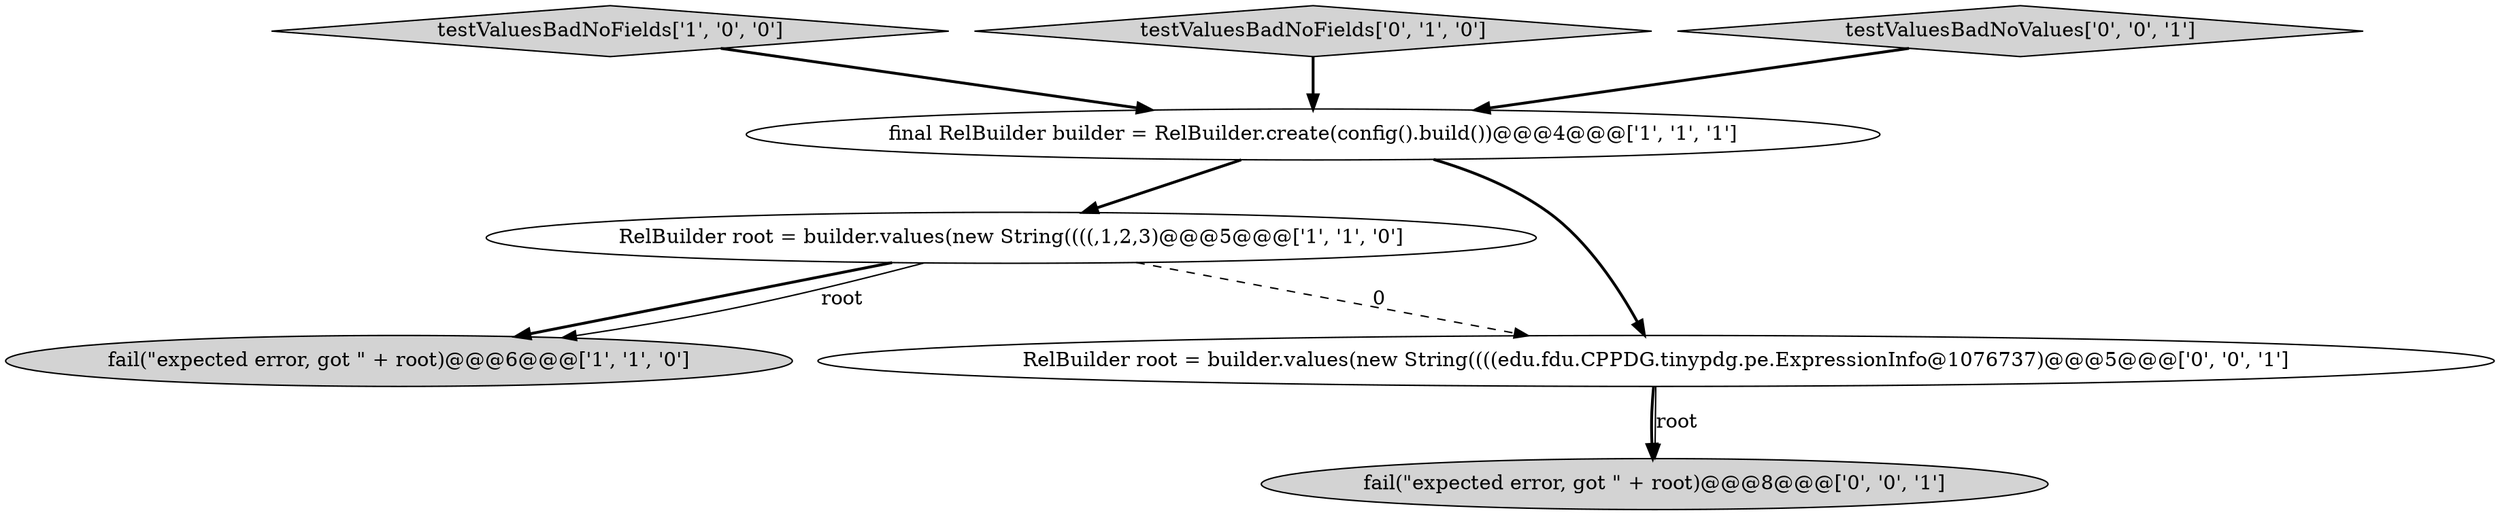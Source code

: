 digraph {
1 [style = filled, label = "RelBuilder root = builder.values(new String((((,1,2,3)@@@5@@@['1', '1', '0']", fillcolor = white, shape = ellipse image = "AAA0AAABBB1BBB"];
2 [style = filled, label = "final RelBuilder builder = RelBuilder.create(config().build())@@@4@@@['1', '1', '1']", fillcolor = white, shape = ellipse image = "AAA0AAABBB1BBB"];
0 [style = filled, label = "testValuesBadNoFields['1', '0', '0']", fillcolor = lightgray, shape = diamond image = "AAA0AAABBB1BBB"];
4 [style = filled, label = "testValuesBadNoFields['0', '1', '0']", fillcolor = lightgray, shape = diamond image = "AAA0AAABBB2BBB"];
3 [style = filled, label = "fail(\"expected error, got \" + root)@@@6@@@['1', '1', '0']", fillcolor = lightgray, shape = ellipse image = "AAA0AAABBB1BBB"];
7 [style = filled, label = "RelBuilder root = builder.values(new String((((edu.fdu.CPPDG.tinypdg.pe.ExpressionInfo@1076737)@@@5@@@['0', '0', '1']", fillcolor = white, shape = ellipse image = "AAA0AAABBB3BBB"];
6 [style = filled, label = "fail(\"expected error, got \" + root)@@@8@@@['0', '0', '1']", fillcolor = lightgray, shape = ellipse image = "AAA0AAABBB3BBB"];
5 [style = filled, label = "testValuesBadNoValues['0', '0', '1']", fillcolor = lightgray, shape = diamond image = "AAA0AAABBB3BBB"];
1->3 [style = bold, label=""];
5->2 [style = bold, label=""];
4->2 [style = bold, label=""];
2->7 [style = bold, label=""];
1->7 [style = dashed, label="0"];
1->3 [style = solid, label="root"];
2->1 [style = bold, label=""];
7->6 [style = bold, label=""];
7->6 [style = solid, label="root"];
0->2 [style = bold, label=""];
}
